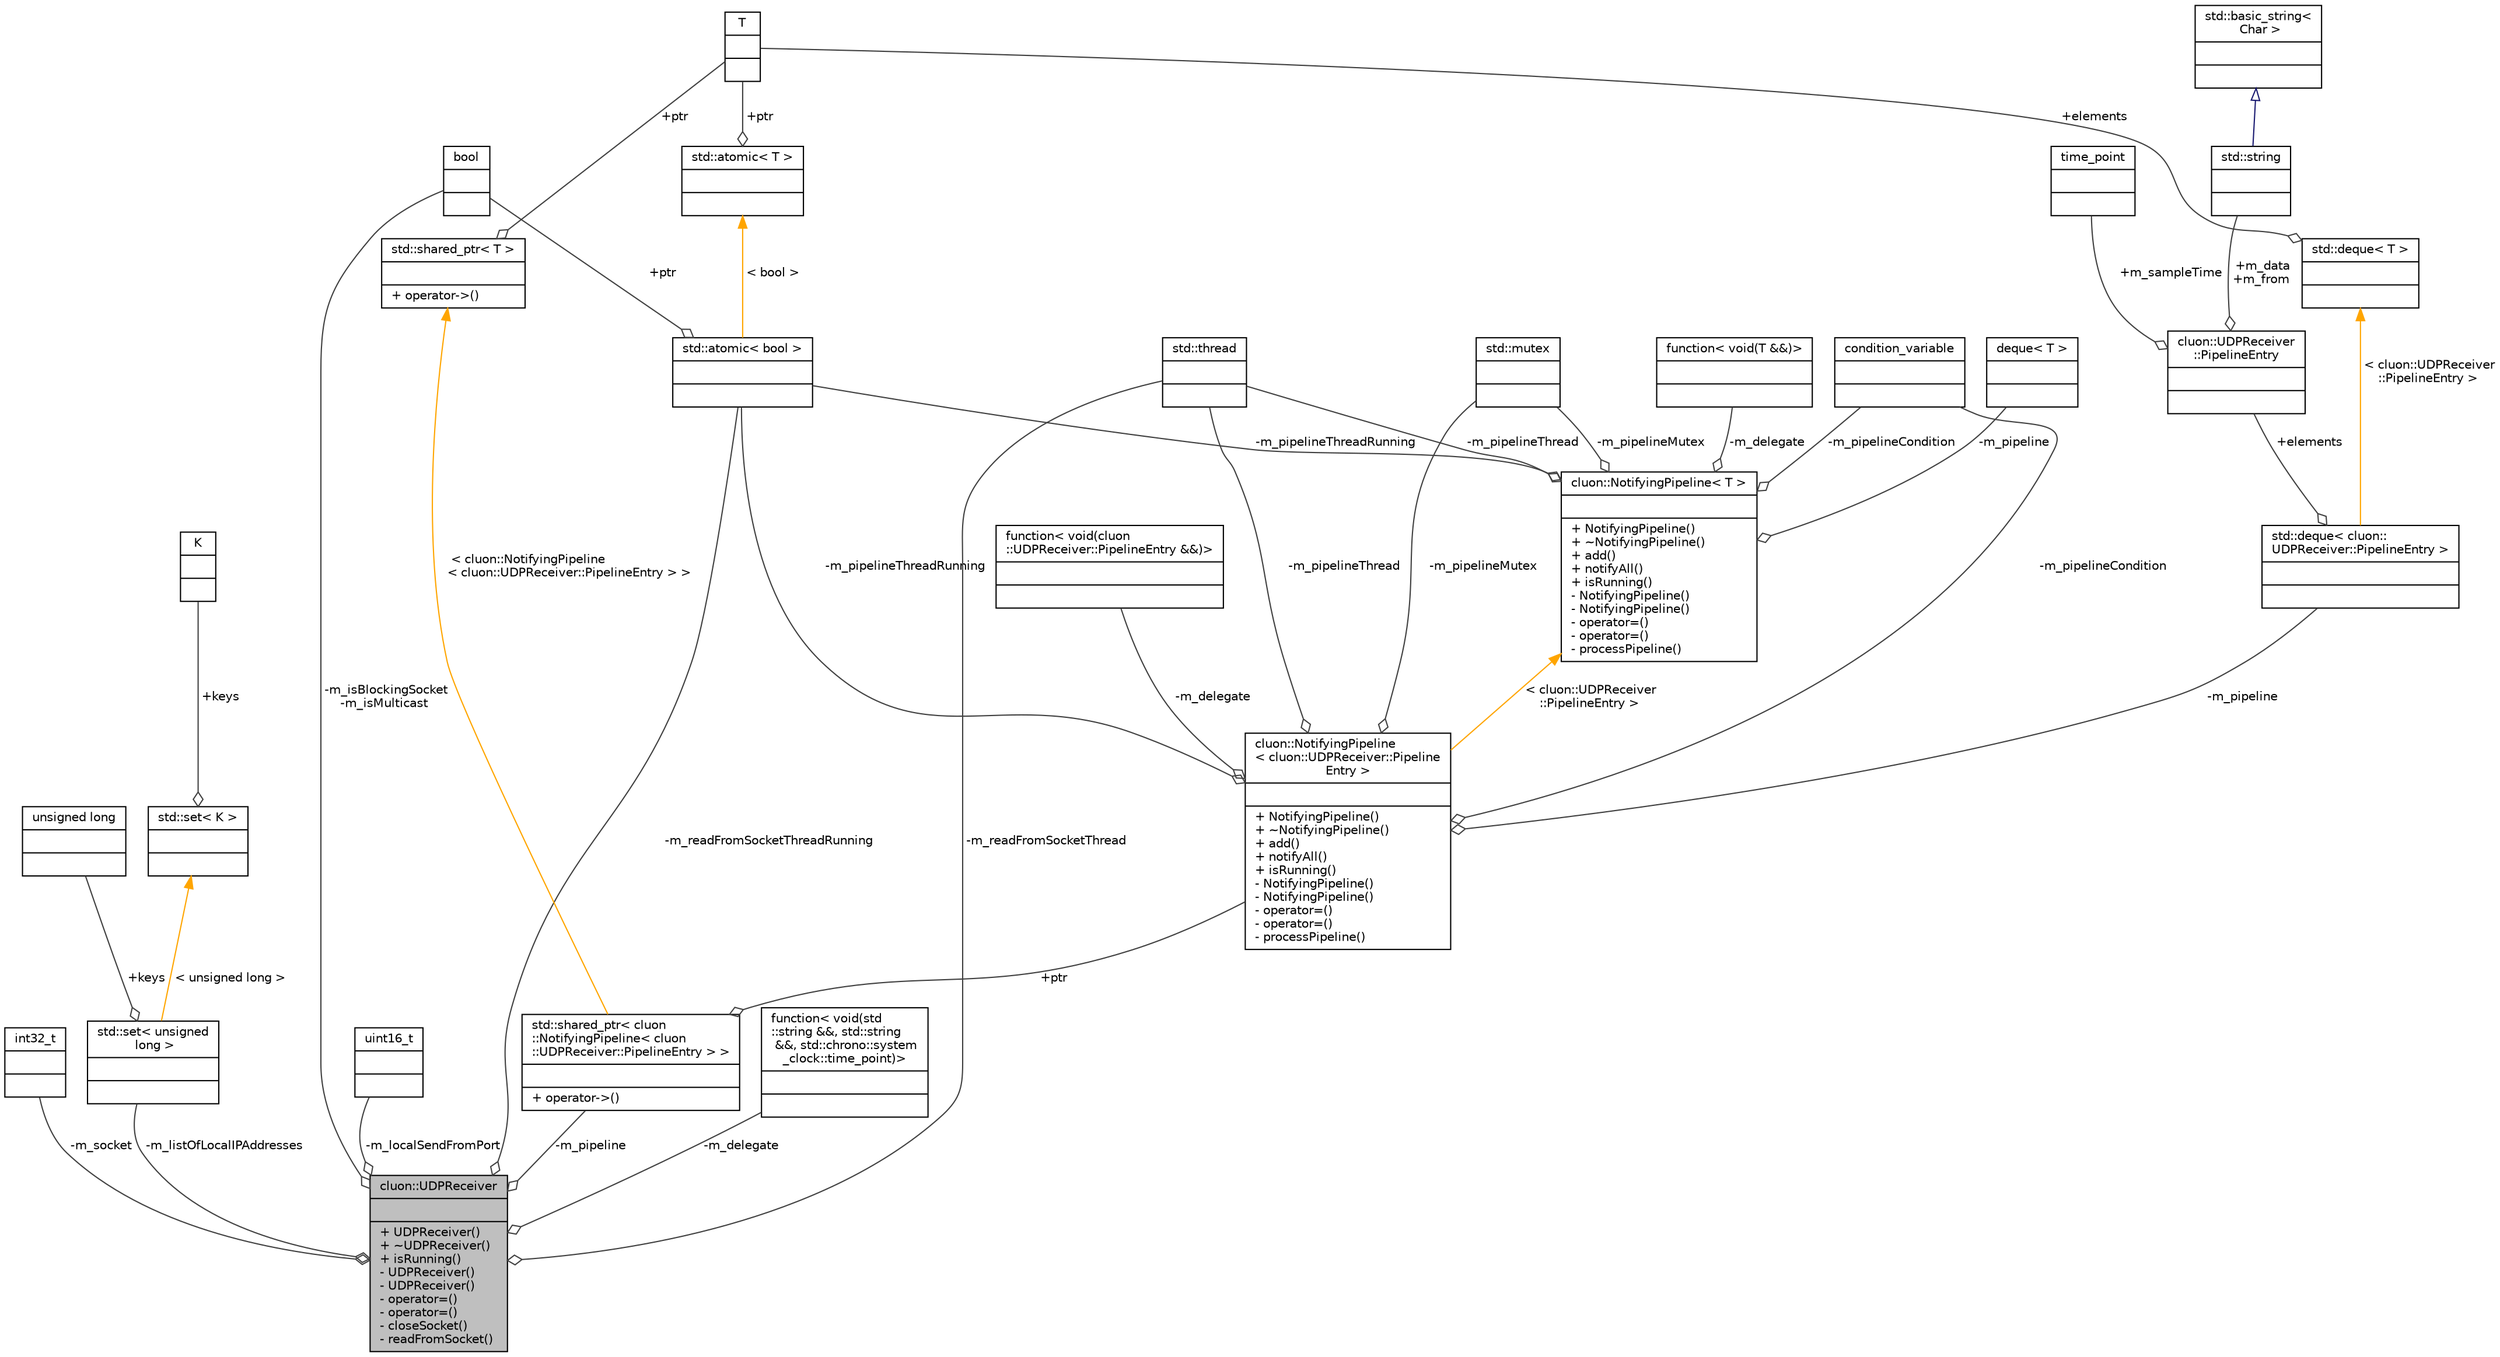 digraph "cluon::UDPReceiver"
{
 // LATEX_PDF_SIZE
  edge [fontname="Helvetica",fontsize="10",labelfontname="Helvetica",labelfontsize="10"];
  node [fontname="Helvetica",fontsize="10",shape=record];
  Node1 [label="{cluon::UDPReceiver\n||+ UDPReceiver()\l+ ~UDPReceiver()\l+ isRunning()\l- UDPReceiver()\l- UDPReceiver()\l- operator=()\l- operator=()\l- closeSocket()\l- readFromSocket()\l}",height=0.2,width=0.4,color="black", fillcolor="grey75", style="filled", fontcolor="black",tooltip=" "];
  Node2 -> Node1 [color="grey25",fontsize="10",style="solid",label=" -m_socket" ,arrowhead="odiamond"];
  Node2 [label="{int32_t\n||}",height=0.2,width=0.4,color="black", fillcolor="white", style="filled",tooltip=" "];
  Node3 -> Node1 [color="grey25",fontsize="10",style="solid",label=" -m_isBlockingSocket\n-m_isMulticast" ,arrowhead="odiamond"];
  Node3 [label="{bool\n||}",height=0.2,width=0.4,color="black", fillcolor="white", style="filled",tooltip=" "];
  Node4 -> Node1 [color="grey25",fontsize="10",style="solid",label=" -m_listOfLocalIPAddresses" ,arrowhead="odiamond"];
  Node4 [label="{std::set\< unsigned\l long \>\n||}",height=0.2,width=0.4,color="black", fillcolor="white", style="filled",tooltip=" "];
  Node5 -> Node4 [color="grey25",fontsize="10",style="solid",label=" +keys" ,arrowhead="odiamond"];
  Node5 [label="{unsigned long\n||}",height=0.2,width=0.4,color="black", fillcolor="white", style="filled",tooltip=" "];
  Node6 -> Node4 [dir="back",color="orange",fontsize="10",style="solid",label=" \< unsigned long \>" ];
  Node6 [label="{std::set\< K \>\n||}",height=0.2,width=0.4,color="black", fillcolor="white", style="filled",tooltip=" "];
  Node7 -> Node6 [color="grey25",fontsize="10",style="solid",label=" +keys" ,arrowhead="odiamond"];
  Node7 [label="{K\n||}",height=0.2,width=0.4,color="black", fillcolor="white", style="filled",tooltip=" "];
  Node8 -> Node1 [color="grey25",fontsize="10",style="solid",label=" -m_localSendFromPort" ,arrowhead="odiamond"];
  Node8 [label="{uint16_t\n||}",height=0.2,width=0.4,color="black", fillcolor="white", style="filled",tooltip=" "];
  Node9 -> Node1 [color="grey25",fontsize="10",style="solid",label=" -m_readFromSocketThreadRunning" ,arrowhead="odiamond"];
  Node9 [label="{std::atomic\< bool \>\n||}",height=0.2,width=0.4,color="black", fillcolor="white", style="filled",tooltip=" "];
  Node3 -> Node9 [color="grey25",fontsize="10",style="solid",label=" +ptr" ,arrowhead="odiamond"];
  Node10 -> Node9 [dir="back",color="orange",fontsize="10",style="solid",label=" \< bool \>" ];
  Node10 [label="{std::atomic\< T \>\n||}",height=0.2,width=0.4,color="black", fillcolor="white", style="filled",tooltip=" "];
  Node11 -> Node10 [color="grey25",fontsize="10",style="solid",label=" +ptr" ,arrowhead="odiamond"];
  Node11 [label="{T\n||}",height=0.2,width=0.4,color="black", fillcolor="white", style="filled",tooltip=" "];
  Node12 -> Node1 [color="grey25",fontsize="10",style="solid",label=" -m_readFromSocketThread" ,arrowhead="odiamond"];
  Node12 [label="{std::thread\n||}",height=0.2,width=0.4,color="black", fillcolor="white", style="filled",tooltip=" "];
  Node13 -> Node1 [color="grey25",fontsize="10",style="solid",label=" -m_delegate" ,arrowhead="odiamond"];
  Node13 [label="{function\< void(std\l::string &&, std::string\l &&, std::chrono::system\l_clock::time_point)\>\n||}",height=0.2,width=0.4,color="black", fillcolor="white", style="filled",tooltip=" "];
  Node14 -> Node1 [color="grey25",fontsize="10",style="solid",label=" -m_pipeline" ,arrowhead="odiamond"];
  Node14 [label="{std::shared_ptr\< cluon\l::NotifyingPipeline\< cluon\l::UDPReceiver::PipelineEntry \> \>\n||+ operator-\>()\l}",height=0.2,width=0.4,color="black", fillcolor="white", style="filled",tooltip=" "];
  Node15 -> Node14 [color="grey25",fontsize="10",style="solid",label=" +ptr" ,arrowhead="odiamond"];
  Node15 [label="{cluon::NotifyingPipeline\l\< cluon::UDPReceiver::Pipeline\lEntry \>\n||+ NotifyingPipeline()\l+ ~NotifyingPipeline()\l+ add()\l+ notifyAll()\l+ isRunning()\l- NotifyingPipeline()\l- NotifyingPipeline()\l- operator=()\l- operator=()\l- processPipeline()\l}",height=0.2,width=0.4,color="black", fillcolor="white", style="filled",URL="$classcluon_1_1NotifyingPipeline.html",tooltip=" "];
  Node16 -> Node15 [color="grey25",fontsize="10",style="solid",label=" -m_delegate" ,arrowhead="odiamond"];
  Node16 [label="{function\< void(cluon\l::UDPReceiver::PipelineEntry &&)\>\n||}",height=0.2,width=0.4,color="black", fillcolor="white", style="filled",URL="$classstd_1_1function_3_01void_07cluon_1_1UDPReceiver_1_1PipelineEntry_01_6_6_08_4.html",tooltip=" "];
  Node9 -> Node15 [color="grey25",fontsize="10",style="solid",label=" -m_pipelineThreadRunning" ,arrowhead="odiamond"];
  Node12 -> Node15 [color="grey25",fontsize="10",style="solid",label=" -m_pipelineThread" ,arrowhead="odiamond"];
  Node17 -> Node15 [color="grey25",fontsize="10",style="solid",label=" -m_pipelineMutex" ,arrowhead="odiamond"];
  Node17 [label="{std::mutex\n||}",height=0.2,width=0.4,color="black", fillcolor="white", style="filled",tooltip=" "];
  Node18 -> Node15 [color="grey25",fontsize="10",style="solid",label=" -m_pipelineCondition" ,arrowhead="odiamond"];
  Node18 [label="{condition_variable\n||}",height=0.2,width=0.4,color="black", fillcolor="white", style="filled",tooltip=" "];
  Node19 -> Node15 [color="grey25",fontsize="10",style="solid",label=" -m_pipeline" ,arrowhead="odiamond"];
  Node19 [label="{std::deque\< cluon::\lUDPReceiver::PipelineEntry \>\n||}",height=0.2,width=0.4,color="black", fillcolor="white", style="filled",tooltip=" "];
  Node20 -> Node19 [color="grey25",fontsize="10",style="solid",label=" +elements" ,arrowhead="odiamond"];
  Node20 [label="{cluon::UDPReceiver\l::PipelineEntry\n||}",height=0.2,width=0.4,color="black", fillcolor="white", style="filled",URL="$classcluon_1_1UDPReceiver_1_1PipelineEntry.html",tooltip=" "];
  Node21 -> Node20 [color="grey25",fontsize="10",style="solid",label=" +m_data\n+m_from" ,arrowhead="odiamond"];
  Node21 [label="{std::string\n||}",height=0.2,width=0.4,color="black", fillcolor="white", style="filled",tooltip=" "];
  Node22 -> Node21 [dir="back",color="midnightblue",fontsize="10",style="solid",arrowtail="onormal"];
  Node22 [label="{std::basic_string\<\l Char \>\n||}",height=0.2,width=0.4,color="black", fillcolor="white", style="filled",tooltip=" "];
  Node23 -> Node20 [color="grey25",fontsize="10",style="solid",label=" +m_sampleTime" ,arrowhead="odiamond"];
  Node23 [label="{time_point\n||}",height=0.2,width=0.4,color="black", fillcolor="white", style="filled",tooltip=" "];
  Node24 -> Node19 [dir="back",color="orange",fontsize="10",style="solid",label=" \< cluon::UDPReceiver\l::PipelineEntry \>" ];
  Node24 [label="{std::deque\< T \>\n||}",height=0.2,width=0.4,color="black", fillcolor="white", style="filled",tooltip=" "];
  Node11 -> Node24 [color="grey25",fontsize="10",style="solid",label=" +elements" ,arrowhead="odiamond"];
  Node25 -> Node15 [dir="back",color="orange",fontsize="10",style="solid",label=" \< cluon::UDPReceiver\l::PipelineEntry \>" ];
  Node25 [label="{cluon::NotifyingPipeline\< T \>\n||+ NotifyingPipeline()\l+ ~NotifyingPipeline()\l+ add()\l+ notifyAll()\l+ isRunning()\l- NotifyingPipeline()\l- NotifyingPipeline()\l- operator=()\l- operator=()\l- processPipeline()\l}",height=0.2,width=0.4,color="black", fillcolor="white", style="filled",URL="$classcluon_1_1NotifyingPipeline.html",tooltip=" "];
  Node26 -> Node25 [color="grey25",fontsize="10",style="solid",label=" -m_delegate" ,arrowhead="odiamond"];
  Node26 [label="{function\< void(T &&)\>\n||}",height=0.2,width=0.4,color="black", fillcolor="white", style="filled",tooltip=" "];
  Node9 -> Node25 [color="grey25",fontsize="10",style="solid",label=" -m_pipelineThreadRunning" ,arrowhead="odiamond"];
  Node12 -> Node25 [color="grey25",fontsize="10",style="solid",label=" -m_pipelineThread" ,arrowhead="odiamond"];
  Node17 -> Node25 [color="grey25",fontsize="10",style="solid",label=" -m_pipelineMutex" ,arrowhead="odiamond"];
  Node18 -> Node25 [color="grey25",fontsize="10",style="solid",label=" -m_pipelineCondition" ,arrowhead="odiamond"];
  Node27 -> Node25 [color="grey25",fontsize="10",style="solid",label=" -m_pipeline" ,arrowhead="odiamond"];
  Node27 [label="{deque\< T \>\n||}",height=0.2,width=0.4,color="black", fillcolor="white", style="filled",tooltip=" "];
  Node28 -> Node14 [dir="back",color="orange",fontsize="10",style="solid",label=" \< cluon::NotifyingPipeline\l\< cluon::UDPReceiver::PipelineEntry \> \>" ];
  Node28 [label="{std::shared_ptr\< T \>\n||+ operator-\>()\l}",height=0.2,width=0.4,color="black", fillcolor="white", style="filled",tooltip=" "];
  Node11 -> Node28 [color="grey25",fontsize="10",style="solid",label=" +ptr" ,arrowhead="odiamond"];
}
